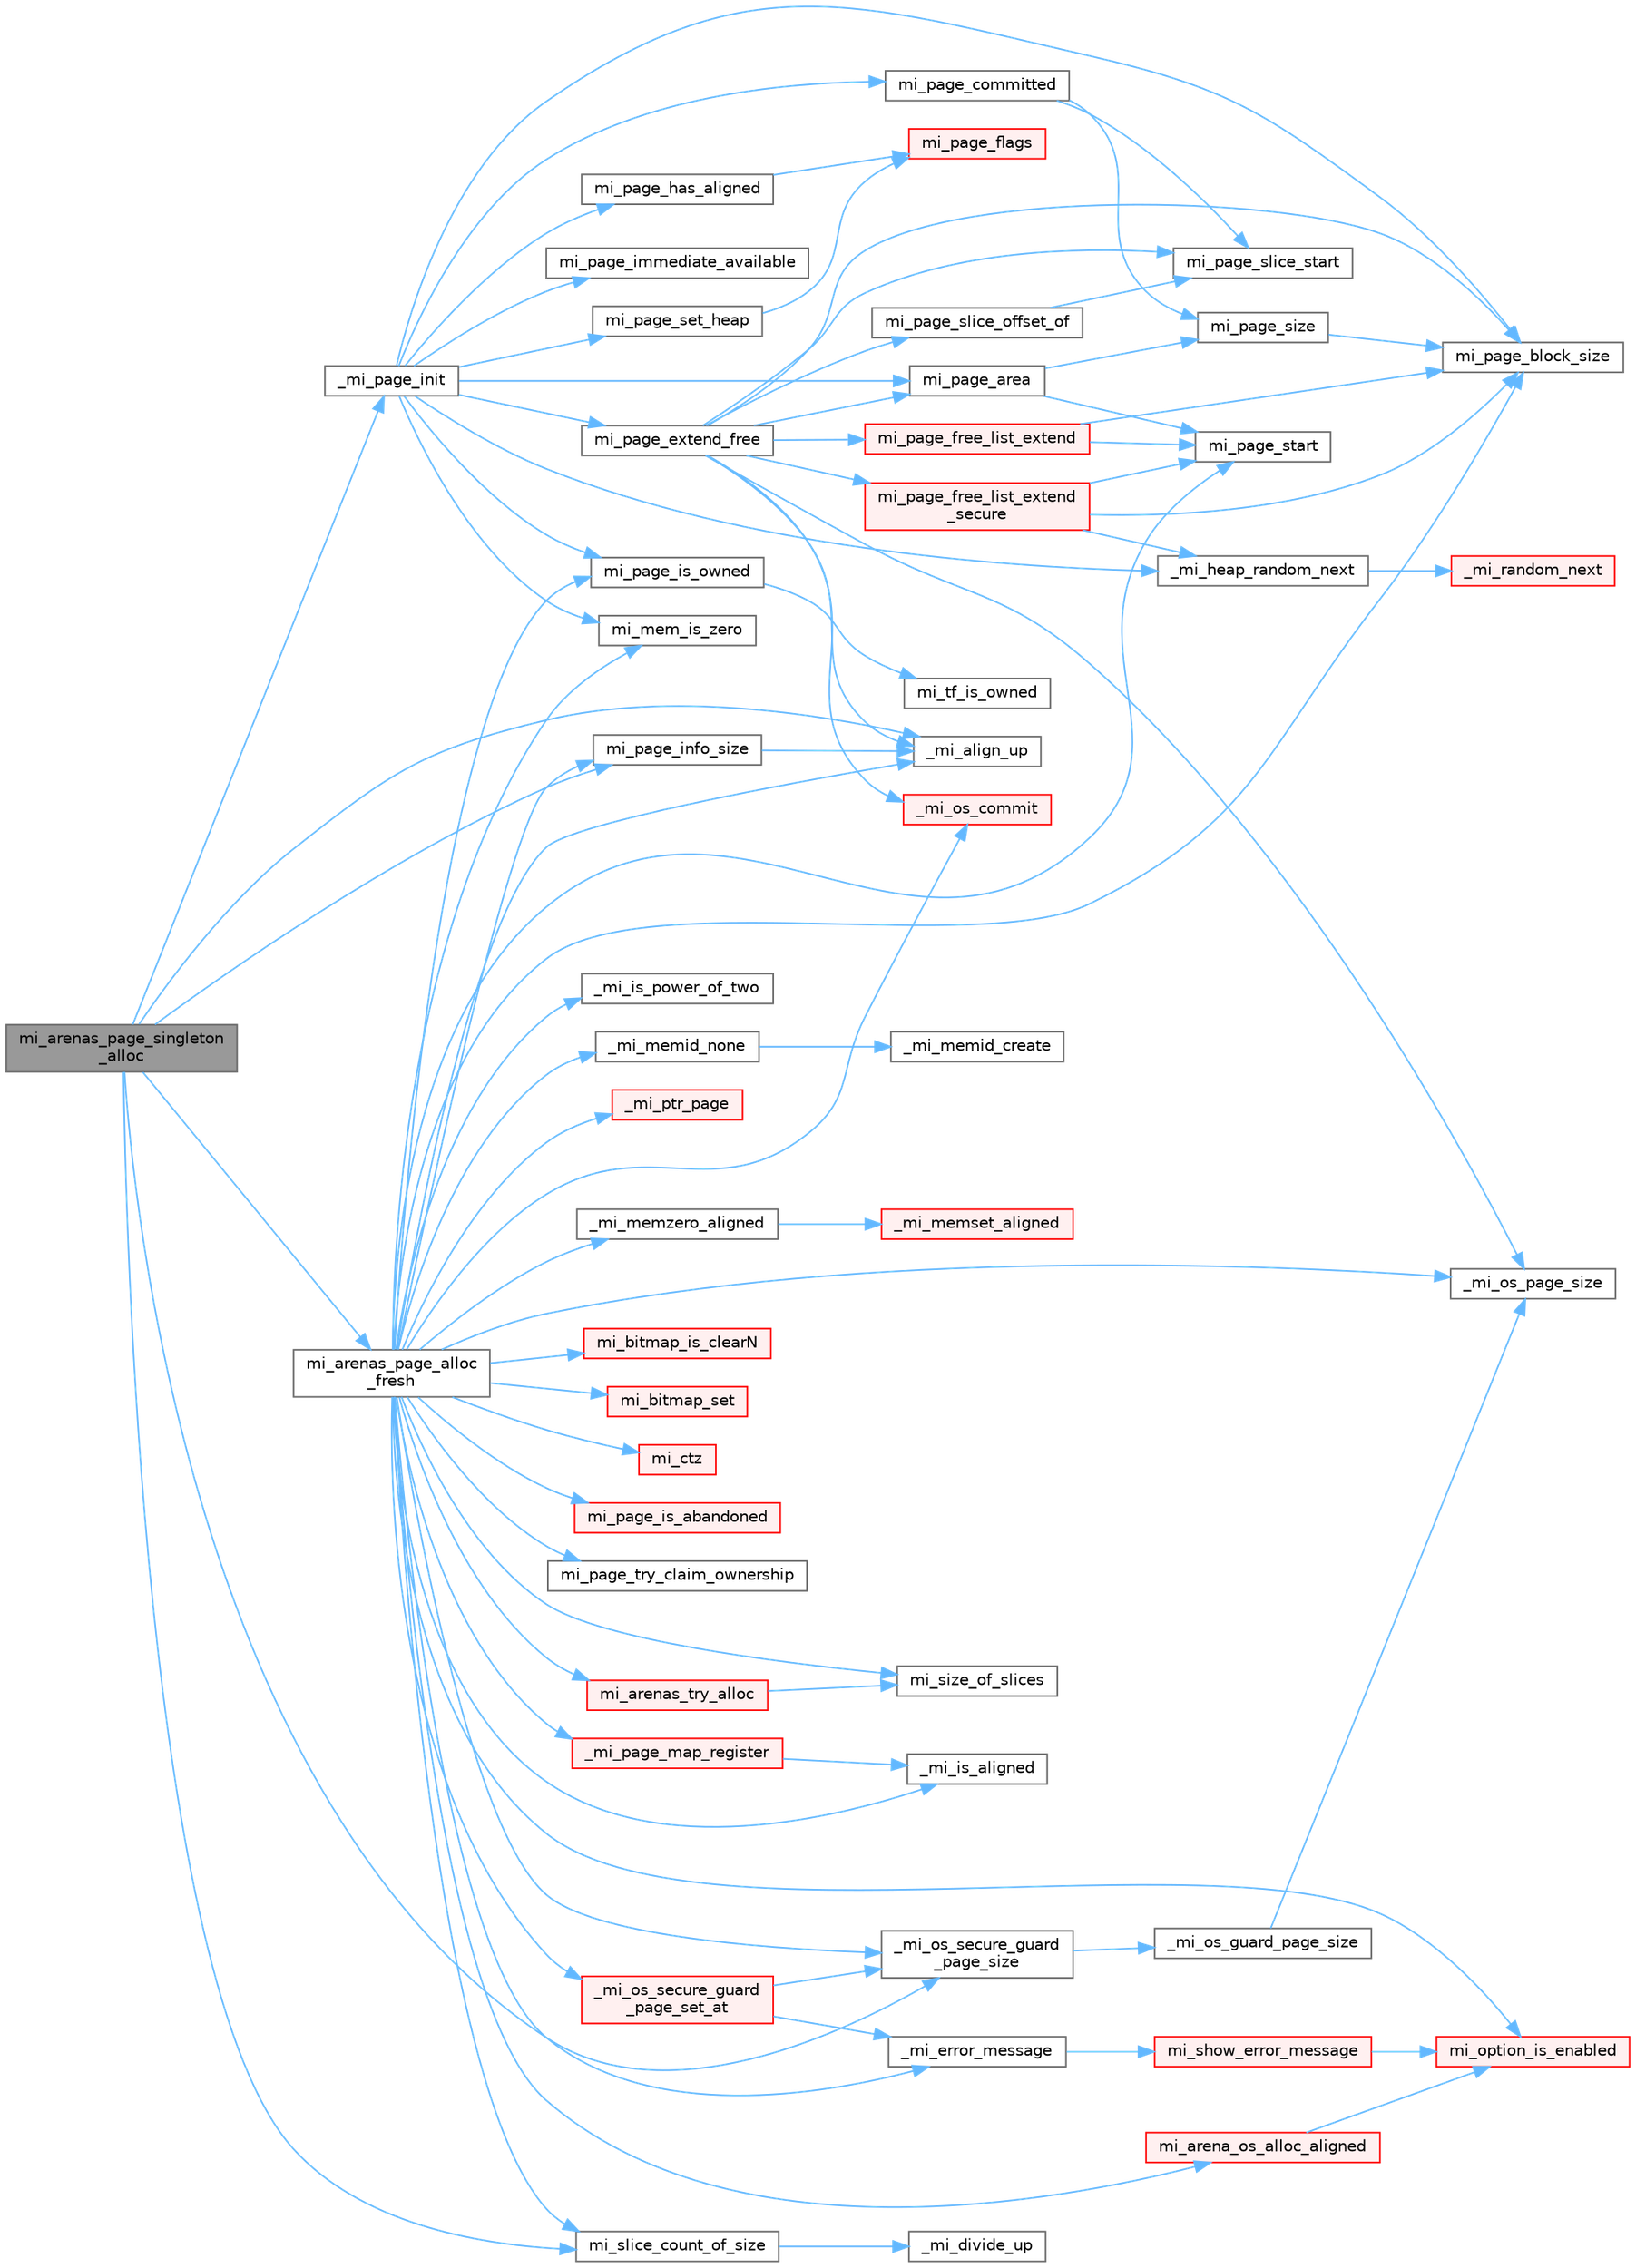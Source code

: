 digraph "mi_arenas_page_singleton_alloc"
{
 // LATEX_PDF_SIZE
  bgcolor="transparent";
  edge [fontname=Helvetica,fontsize=10,labelfontname=Helvetica,labelfontsize=10];
  node [fontname=Helvetica,fontsize=10,shape=box,height=0.2,width=0.4];
  rankdir="LR";
  Node1 [id="Node000001",label="mi_arenas_page_singleton\l_alloc",height=0.2,width=0.4,color="gray40", fillcolor="grey60", style="filled", fontcolor="black",tooltip=" "];
  Node1 -> Node2 [id="edge81_Node000001_Node000002",color="steelblue1",style="solid",tooltip=" "];
  Node2 [id="Node000002",label="_mi_align_up",height=0.2,width=0.4,color="grey40", fillcolor="white", style="filled",URL="$_e_a_s_t_l_2packages_2mimalloc_2include_2mimalloc_2internal_8h.html#a7f35944d44d8a16365072023dd19e0da",tooltip=" "];
  Node1 -> Node3 [id="edge82_Node000001_Node000003",color="steelblue1",style="solid",tooltip=" "];
  Node3 [id="Node000003",label="_mi_os_secure_guard\l_page_size",height=0.2,width=0.4,color="grey40", fillcolor="white", style="filled",URL="$os_8c.html#a2daf38bcf9e1a42db5038d237354fbe2",tooltip=" "];
  Node3 -> Node4 [id="edge83_Node000003_Node000004",color="steelblue1",style="solid",tooltip=" "];
  Node4 [id="Node000004",label="_mi_os_guard_page_size",height=0.2,width=0.4,color="grey40", fillcolor="white", style="filled",URL="$os_8c.html#a92837b7960d16ef8d3e038784b1c95df",tooltip=" "];
  Node4 -> Node5 [id="edge84_Node000004_Node000005",color="steelblue1",style="solid",tooltip=" "];
  Node5 [id="Node000005",label="_mi_os_page_size",height=0.2,width=0.4,color="grey40", fillcolor="white", style="filled",URL="$os_8c.html#a723e4c95209d4c6282b53317473e83d5",tooltip=" "];
  Node1 -> Node6 [id="edge85_Node000001_Node000006",color="steelblue1",style="solid",tooltip=" "];
  Node6 [id="Node000006",label="_mi_page_init",height=0.2,width=0.4,color="grey40", fillcolor="white", style="filled",URL="$page_8c.html#a93f6b93722ef321c7a3b3f121c1aa3bd",tooltip=" "];
  Node6 -> Node7 [id="edge86_Node000006_Node000007",color="steelblue1",style="solid",tooltip=" "];
  Node7 [id="Node000007",label="_mi_heap_random_next",height=0.2,width=0.4,color="grey40", fillcolor="white", style="filled",URL="$heap_8c.html#a68ddb5f2c595ea9d4e8d450342b4713c",tooltip=" "];
  Node7 -> Node8 [id="edge87_Node000007_Node000008",color="steelblue1",style="solid",tooltip=" "];
  Node8 [id="Node000008",label="_mi_random_next",height=0.2,width=0.4,color="red", fillcolor="#FFF0F0", style="filled",URL="$random_8c.html#ae7c0ab020aad85edd43240680cc4f76e",tooltip=" "];
  Node6 -> Node13 [id="edge88_Node000006_Node000013",color="steelblue1",style="solid",tooltip=" "];
  Node13 [id="Node000013",label="mi_mem_is_zero",height=0.2,width=0.4,color="grey40", fillcolor="white", style="filled",URL="$_e_a_s_t_l_2packages_2mimalloc_2include_2mimalloc_2internal_8h.html#a8391ae55dd6885bd38593f740fd349a4",tooltip=" "];
  Node6 -> Node14 [id="edge89_Node000006_Node000014",color="steelblue1",style="solid",tooltip=" "];
  Node14 [id="Node000014",label="mi_page_area",height=0.2,width=0.4,color="grey40", fillcolor="white", style="filled",URL="$_e_a_s_t_l_2packages_2mimalloc_2include_2mimalloc_2internal_8h.html#ab02bec7b56343136344cb9441cb889c7",tooltip=" "];
  Node14 -> Node15 [id="edge90_Node000014_Node000015",color="steelblue1",style="solid",tooltip=" "];
  Node15 [id="Node000015",label="mi_page_size",height=0.2,width=0.4,color="grey40", fillcolor="white", style="filled",URL="$_e_a_s_t_l_2packages_2mimalloc_2include_2mimalloc_2internal_8h.html#a8c0729aec9cac74b4a782e6a7d22f18d",tooltip=" "];
  Node15 -> Node16 [id="edge91_Node000015_Node000016",color="steelblue1",style="solid",tooltip=" "];
  Node16 [id="Node000016",label="mi_page_block_size",height=0.2,width=0.4,color="grey40", fillcolor="white", style="filled",URL="$_e_a_s_t_l_2packages_2mimalloc_2include_2mimalloc_2internal_8h.html#a6134893990c1f09da2b40092ceecc780",tooltip=" "];
  Node14 -> Node17 [id="edge92_Node000014_Node000017",color="steelblue1",style="solid",tooltip=" "];
  Node17 [id="Node000017",label="mi_page_start",height=0.2,width=0.4,color="grey40", fillcolor="white", style="filled",URL="$_e_a_s_t_l_2packages_2mimalloc_2include_2mimalloc_2internal_8h.html#a95e8b035747d340ad060f5cf0811b7e9",tooltip=" "];
  Node6 -> Node16 [id="edge93_Node000006_Node000016",color="steelblue1",style="solid",tooltip=" "];
  Node6 -> Node18 [id="edge94_Node000006_Node000018",color="steelblue1",style="solid",tooltip=" "];
  Node18 [id="Node000018",label="mi_page_committed",height=0.2,width=0.4,color="grey40", fillcolor="white", style="filled",URL="$_e_a_s_t_l_2packages_2mimalloc_2include_2mimalloc_2internal_8h.html#a0ebedfe1875740753164d3bf0a948d31",tooltip=" "];
  Node18 -> Node15 [id="edge95_Node000018_Node000015",color="steelblue1",style="solid",tooltip=" "];
  Node18 -> Node19 [id="edge96_Node000018_Node000019",color="steelblue1",style="solid",tooltip=" "];
  Node19 [id="Node000019",label="mi_page_slice_start",height=0.2,width=0.4,color="grey40", fillcolor="white", style="filled",URL="$_e_a_s_t_l_2packages_2mimalloc_2include_2mimalloc_2internal_8h.html#a5a6ac89588d92c6b443e78415aac06db",tooltip=" "];
  Node6 -> Node20 [id="edge97_Node000006_Node000020",color="steelblue1",style="solid",tooltip=" "];
  Node20 [id="Node000020",label="mi_page_extend_free",height=0.2,width=0.4,color="grey40", fillcolor="white", style="filled",URL="$page_8c.html#a40c7a483e3c04fdcf8d9a16bc6e6cea5",tooltip=" "];
  Node20 -> Node2 [id="edge98_Node000020_Node000002",color="steelblue1",style="solid",tooltip=" "];
  Node20 -> Node21 [id="edge99_Node000020_Node000021",color="steelblue1",style="solid",tooltip=" "];
  Node21 [id="Node000021",label="_mi_os_commit",height=0.2,width=0.4,color="red", fillcolor="#FFF0F0", style="filled",URL="$os_8c.html#acef931ae1be3c3ddb6ee125a8267a84e",tooltip=" "];
  Node20 -> Node5 [id="edge100_Node000020_Node000005",color="steelblue1",style="solid",tooltip=" "];
  Node20 -> Node14 [id="edge101_Node000020_Node000014",color="steelblue1",style="solid",tooltip=" "];
  Node20 -> Node16 [id="edge102_Node000020_Node000016",color="steelblue1",style="solid",tooltip=" "];
  Node20 -> Node64 [id="edge103_Node000020_Node000064",color="steelblue1",style="solid",tooltip=" "];
  Node64 [id="Node000064",label="mi_page_free_list_extend",height=0.2,width=0.4,color="red", fillcolor="#FFF0F0", style="filled",URL="$page_8c.html#a9bb87a743570919cc56839f9fc433695",tooltip=" "];
  Node64 -> Node16 [id="edge104_Node000064_Node000016",color="steelblue1",style="solid",tooltip=" "];
  Node64 -> Node17 [id="edge105_Node000064_Node000017",color="steelblue1",style="solid",tooltip=" "];
  Node20 -> Node70 [id="edge106_Node000020_Node000070",color="steelblue1",style="solid",tooltip=" "];
  Node70 [id="Node000070",label="mi_page_free_list_extend\l_secure",height=0.2,width=0.4,color="red", fillcolor="#FFF0F0", style="filled",URL="$page_8c.html#a4a740b834c5746b0309fece1a0b1d781",tooltip=" "];
  Node70 -> Node7 [id="edge107_Node000070_Node000007",color="steelblue1",style="solid",tooltip=" "];
  Node70 -> Node16 [id="edge108_Node000070_Node000016",color="steelblue1",style="solid",tooltip=" "];
  Node70 -> Node17 [id="edge109_Node000070_Node000017",color="steelblue1",style="solid",tooltip=" "];
  Node20 -> Node72 [id="edge110_Node000020_Node000072",color="steelblue1",style="solid",tooltip=" "];
  Node72 [id="Node000072",label="mi_page_slice_offset_of",height=0.2,width=0.4,color="grey40", fillcolor="white", style="filled",URL="$_e_a_s_t_l_2packages_2mimalloc_2include_2mimalloc_2internal_8h.html#ad3e5df2ef93d3703a1a70368b1a858d6",tooltip=" "];
  Node72 -> Node19 [id="edge111_Node000072_Node000019",color="steelblue1",style="solid",tooltip=" "];
  Node20 -> Node19 [id="edge112_Node000020_Node000019",color="steelblue1",style="solid",tooltip=" "];
  Node6 -> Node73 [id="edge113_Node000006_Node000073",color="steelblue1",style="solid",tooltip=" "];
  Node73 [id="Node000073",label="mi_page_has_aligned",height=0.2,width=0.4,color="grey40", fillcolor="white", style="filled",URL="$_e_a_s_t_l_2packages_2mimalloc_2include_2mimalloc_2internal_8h.html#ae0b5641b1e2fabf59c84685e08520852",tooltip=" "];
  Node73 -> Node74 [id="edge114_Node000073_Node000074",color="steelblue1",style="solid",tooltip=" "];
  Node74 [id="Node000074",label="mi_page_flags",height=0.2,width=0.4,color="red", fillcolor="#FFF0F0", style="filled",URL="$_e_a_s_t_l_2packages_2mimalloc_2include_2mimalloc_2internal_8h.html#a3d26e50ecf7ae2045d2a6dc69c3c30c8",tooltip=" "];
  Node6 -> Node76 [id="edge115_Node000006_Node000076",color="steelblue1",style="solid",tooltip=" "];
  Node76 [id="Node000076",label="mi_page_immediate_available",height=0.2,width=0.4,color="grey40", fillcolor="white", style="filled",URL="$_e_a_s_t_l_2packages_2mimalloc_2include_2mimalloc_2internal_8h.html#a87596f606325115ec4f43046dfd3d64a",tooltip=" "];
  Node6 -> Node77 [id="edge116_Node000006_Node000077",color="steelblue1",style="solid",tooltip=" "];
  Node77 [id="Node000077",label="mi_page_is_owned",height=0.2,width=0.4,color="grey40", fillcolor="white", style="filled",URL="$_e_a_s_t_l_2packages_2mimalloc_2include_2mimalloc_2internal_8h.html#af56ec67c6f794de0f36d59a6390ab4c7",tooltip=" "];
  Node77 -> Node78 [id="edge117_Node000077_Node000078",color="steelblue1",style="solid",tooltip=" "];
  Node78 [id="Node000078",label="mi_tf_is_owned",height=0.2,width=0.4,color="grey40", fillcolor="white", style="filled",URL="$_e_a_s_t_l_2packages_2mimalloc_2include_2mimalloc_2internal_8h.html#aa501cc20d36064923e3d70c4a08879c4",tooltip=" "];
  Node6 -> Node79 [id="edge118_Node000006_Node000079",color="steelblue1",style="solid",tooltip=" "];
  Node79 [id="Node000079",label="mi_page_set_heap",height=0.2,width=0.4,color="grey40", fillcolor="white", style="filled",URL="$_e_a_s_t_l_2packages_2mimalloc_2include_2mimalloc_2internal_8h.html#a4f0664d2a3d9c81776a0f90311aef474",tooltip=" "];
  Node79 -> Node74 [id="edge119_Node000079_Node000074",color="steelblue1",style="solid",tooltip=" "];
  Node1 -> Node80 [id="edge120_Node000001_Node000080",color="steelblue1",style="solid",tooltip=" "];
  Node80 [id="Node000080",label="mi_arenas_page_alloc\l_fresh",height=0.2,width=0.4,color="grey40", fillcolor="white", style="filled",URL="$arena_8c.html#a8ec3eb385e20906f3e68a26faf3e9643",tooltip=" "];
  Node80 -> Node2 [id="edge121_Node000080_Node000002",color="steelblue1",style="solid",tooltip=" "];
  Node80 -> Node81 [id="edge122_Node000080_Node000081",color="steelblue1",style="solid",tooltip=" "];
  Node81 [id="Node000081",label="_mi_error_message",height=0.2,width=0.4,color="grey40", fillcolor="white", style="filled",URL="$options_8c.html#a2bebc073bcaac71658e57bb260c2e426",tooltip=" "];
  Node81 -> Node82 [id="edge123_Node000081_Node000082",color="steelblue1",style="solid",tooltip=" "];
  Node82 [id="Node000082",label="mi_show_error_message",height=0.2,width=0.4,color="red", fillcolor="#FFF0F0", style="filled",URL="$options_8c.html#a025f32c63014753e87fd7a579d2bb8aa",tooltip=" "];
  Node82 -> Node26 [id="edge124_Node000082_Node000026",color="steelblue1",style="solid",tooltip=" "];
  Node26 [id="Node000026",label="mi_option_is_enabled",height=0.2,width=0.4,color="red", fillcolor="#FFF0F0", style="filled",URL="$group__options.html#ga459ad98f18b3fc9275474807fe0ca188",tooltip=" "];
  Node80 -> Node83 [id="edge125_Node000080_Node000083",color="steelblue1",style="solid",tooltip=" "];
  Node83 [id="Node000083",label="_mi_is_aligned",height=0.2,width=0.4,color="grey40", fillcolor="white", style="filled",URL="$_e_a_s_t_l_2packages_2mimalloc_2include_2mimalloc_2internal_8h.html#ad446ae4d82cbdbd78dfbe46fa2330555",tooltip=" "];
  Node80 -> Node84 [id="edge126_Node000080_Node000084",color="steelblue1",style="solid",tooltip=" "];
  Node84 [id="Node000084",label="_mi_is_power_of_two",height=0.2,width=0.4,color="grey40", fillcolor="white", style="filled",URL="$_e_a_s_t_l_2packages_2mimalloc_2include_2mimalloc_2internal_8h.html#ac46068515202fb9642f6b2610836bd82",tooltip=" "];
  Node80 -> Node85 [id="edge127_Node000080_Node000085",color="steelblue1",style="solid",tooltip=" "];
  Node85 [id="Node000085",label="_mi_memid_none",height=0.2,width=0.4,color="grey40", fillcolor="white", style="filled",URL="$_e_a_s_t_l_2packages_2mimalloc_2include_2mimalloc_2internal_8h.html#a130091d8591ac82c587dace216eca4d2",tooltip=" "];
  Node85 -> Node86 [id="edge128_Node000085_Node000086",color="steelblue1",style="solid",tooltip=" "];
  Node86 [id="Node000086",label="_mi_memid_create",height=0.2,width=0.4,color="grey40", fillcolor="white", style="filled",URL="$_e_a_s_t_l_2packages_2mimalloc_2include_2mimalloc_2internal_8h.html#a666352100ead3b22c4cd8ac803b1b1f8",tooltip=" "];
  Node80 -> Node87 [id="edge129_Node000080_Node000087",color="steelblue1",style="solid",tooltip=" "];
  Node87 [id="Node000087",label="_mi_memzero_aligned",height=0.2,width=0.4,color="grey40", fillcolor="white", style="filled",URL="$_e_a_s_t_l_2packages_2mimalloc_2include_2mimalloc_2internal_8h.html#aa1d3beee9d492fc175ac2584e50fd8ea",tooltip=" "];
  Node87 -> Node88 [id="edge130_Node000087_Node000088",color="steelblue1",style="solid",tooltip=" "];
  Node88 [id="Node000088",label="_mi_memset_aligned",height=0.2,width=0.4,color="red", fillcolor="#FFF0F0", style="filled",URL="$_e_a_s_t_l_2packages_2mimalloc_2include_2mimalloc_2internal_8h.html#a770dbf90c89e7e7761f2f99c0fc28115",tooltip=" "];
  Node80 -> Node21 [id="edge131_Node000080_Node000021",color="steelblue1",style="solid",tooltip=" "];
  Node80 -> Node5 [id="edge132_Node000080_Node000005",color="steelblue1",style="solid",tooltip=" "];
  Node80 -> Node90 [id="edge133_Node000080_Node000090",color="steelblue1",style="solid",tooltip=" "];
  Node90 [id="Node000090",label="_mi_os_secure_guard\l_page_set_at",height=0.2,width=0.4,color="red", fillcolor="#FFF0F0", style="filled",URL="$os_8c.html#ab8a90f7c45f09eeb46adb1677f438827",tooltip=" "];
  Node90 -> Node81 [id="edge134_Node000090_Node000081",color="steelblue1",style="solid",tooltip=" "];
  Node90 -> Node3 [id="edge135_Node000090_Node000003",color="steelblue1",style="solid",tooltip=" "];
  Node80 -> Node3 [id="edge136_Node000080_Node000003",color="steelblue1",style="solid",tooltip=" "];
  Node80 -> Node96 [id="edge137_Node000080_Node000096",color="steelblue1",style="solid",tooltip=" "];
  Node96 [id="Node000096",label="_mi_page_map_register",height=0.2,width=0.4,color="red", fillcolor="#FFF0F0", style="filled",URL="$page-map_8c.html#a408efa9baa877e4ccfcf3e9429bcbc01",tooltip=" "];
  Node96 -> Node83 [id="edge138_Node000096_Node000083",color="steelblue1",style="solid",tooltip=" "];
  Node80 -> Node141 [id="edge139_Node000080_Node000141",color="steelblue1",style="solid",tooltip=" "];
  Node141 [id="Node000141",label="_mi_ptr_page",height=0.2,width=0.4,color="red", fillcolor="#FFF0F0", style="filled",URL="$_e_a_s_t_l_2packages_2mimalloc_2include_2mimalloc_2internal_8h.html#acd84a462a2045538d19ecc56e6cc29f6",tooltip=" "];
  Node80 -> Node146 [id="edge140_Node000080_Node000146",color="steelblue1",style="solid",tooltip=" "];
  Node146 [id="Node000146",label="mi_arena_os_alloc_aligned",height=0.2,width=0.4,color="red", fillcolor="#FFF0F0", style="filled",URL="$arena_8c.html#a2006e5e5adff15eb41bb9ab90570fbe2",tooltip=" "];
  Node146 -> Node26 [id="edge141_Node000146_Node000026",color="steelblue1",style="solid",tooltip=" "];
  Node80 -> Node151 [id="edge142_Node000080_Node000151",color="steelblue1",style="solid",tooltip=" "];
  Node151 [id="Node000151",label="mi_arenas_try_alloc",height=0.2,width=0.4,color="red", fillcolor="#FFF0F0", style="filled",URL="$arena_8c.html#a7bb972f39f5597d5721a9a2f8139fdf8",tooltip=" "];
  Node151 -> Node216 [id="edge143_Node000151_Node000216",color="steelblue1",style="solid",tooltip=" "];
  Node216 [id="Node000216",label="mi_size_of_slices",height=0.2,width=0.4,color="grey40", fillcolor="white", style="filled",URL="$_e_a_s_t_l_2packages_2mimalloc_2include_2mimalloc_2internal_8h.html#ae8e31ea92ee1ee2f1a93ea87d0184436",tooltip=" "];
  Node80 -> Node274 [id="edge144_Node000080_Node000274",color="steelblue1",style="solid",tooltip=" "];
  Node274 [id="Node000274",label="mi_bitmap_is_clearN",height=0.2,width=0.4,color="red", fillcolor="#FFF0F0", style="filled",URL="$bitmap_8h.html#af936c34984e522b68823945d71373534",tooltip=" "];
  Node80 -> Node275 [id="edge145_Node000080_Node000275",color="steelblue1",style="solid",tooltip=" "];
  Node275 [id="Node000275",label="mi_bitmap_set",height=0.2,width=0.4,color="red", fillcolor="#FFF0F0", style="filled",URL="$bitmap_8c.html#a929cc4a78e5271092ab20f25c10ba956",tooltip=" "];
  Node80 -> Node247 [id="edge146_Node000080_Node000247",color="steelblue1",style="solid",tooltip=" "];
  Node247 [id="Node000247",label="mi_ctz",height=0.2,width=0.4,color="red", fillcolor="#FFF0F0", style="filled",URL="$bits_8h.html#a8eb514b948438b609030d3d13c0d1c6d",tooltip=" "];
  Node80 -> Node13 [id="edge147_Node000080_Node000013",color="steelblue1",style="solid",tooltip=" "];
  Node80 -> Node26 [id="edge148_Node000080_Node000026",color="steelblue1",style="solid",tooltip=" "];
  Node80 -> Node16 [id="edge149_Node000080_Node000016",color="steelblue1",style="solid",tooltip=" "];
  Node80 -> Node276 [id="edge150_Node000080_Node000276",color="steelblue1",style="solid",tooltip=" "];
  Node276 [id="Node000276",label="mi_page_info_size",height=0.2,width=0.4,color="grey40", fillcolor="white", style="filled",URL="$_e_a_s_t_l_2packages_2mimalloc_2include_2mimalloc_2internal_8h.html#a843e94fe943ee716de387f8f54f1fa34",tooltip=" "];
  Node276 -> Node2 [id="edge151_Node000276_Node000002",color="steelblue1",style="solid",tooltip=" "];
  Node80 -> Node277 [id="edge152_Node000080_Node000277",color="steelblue1",style="solid",tooltip=" "];
  Node277 [id="Node000277",label="mi_page_is_abandoned",height=0.2,width=0.4,color="red", fillcolor="#FFF0F0", style="filled",URL="$_e_a_s_t_l_2packages_2mimalloc_2include_2mimalloc_2internal_8h.html#aa75f964d916bd58a37861b88491c51fb",tooltip=" "];
  Node80 -> Node77 [id="edge153_Node000080_Node000077",color="steelblue1",style="solid",tooltip=" "];
  Node80 -> Node17 [id="edge154_Node000080_Node000017",color="steelblue1",style="solid",tooltip=" "];
  Node80 -> Node279 [id="edge155_Node000080_Node000279",color="steelblue1",style="solid",tooltip=" "];
  Node279 [id="Node000279",label="mi_page_try_claim_ownership",height=0.2,width=0.4,color="grey40", fillcolor="white", style="filled",URL="$_e_a_s_t_l_2packages_2mimalloc_2include_2mimalloc_2internal_8h.html#a169f87a15e28a034692b692e86022baa",tooltip=" "];
  Node80 -> Node216 [id="edge156_Node000080_Node000216",color="steelblue1",style="solid",tooltip=" "];
  Node80 -> Node100 [id="edge157_Node000080_Node000100",color="steelblue1",style="solid",tooltip=" "];
  Node100 [id="Node000100",label="mi_slice_count_of_size",height=0.2,width=0.4,color="grey40", fillcolor="white", style="filled",URL="$_e_a_s_t_l_2packages_2mimalloc_2include_2mimalloc_2internal_8h.html#a9ad8412b6af23e1040840727a59cc9b5",tooltip=" "];
  Node100 -> Node101 [id="edge158_Node000100_Node000101",color="steelblue1",style="solid",tooltip=" "];
  Node101 [id="Node000101",label="_mi_divide_up",height=0.2,width=0.4,color="grey40", fillcolor="white", style="filled",URL="$_e_a_s_t_l_2packages_2mimalloc_2include_2mimalloc_2internal_8h.html#a693e5b64e9a4644c716974dda2395edc",tooltip=" "];
  Node1 -> Node276 [id="edge159_Node000001_Node000276",color="steelblue1",style="solid",tooltip=" "];
  Node1 -> Node100 [id="edge160_Node000001_Node000100",color="steelblue1",style="solid",tooltip=" "];
}
